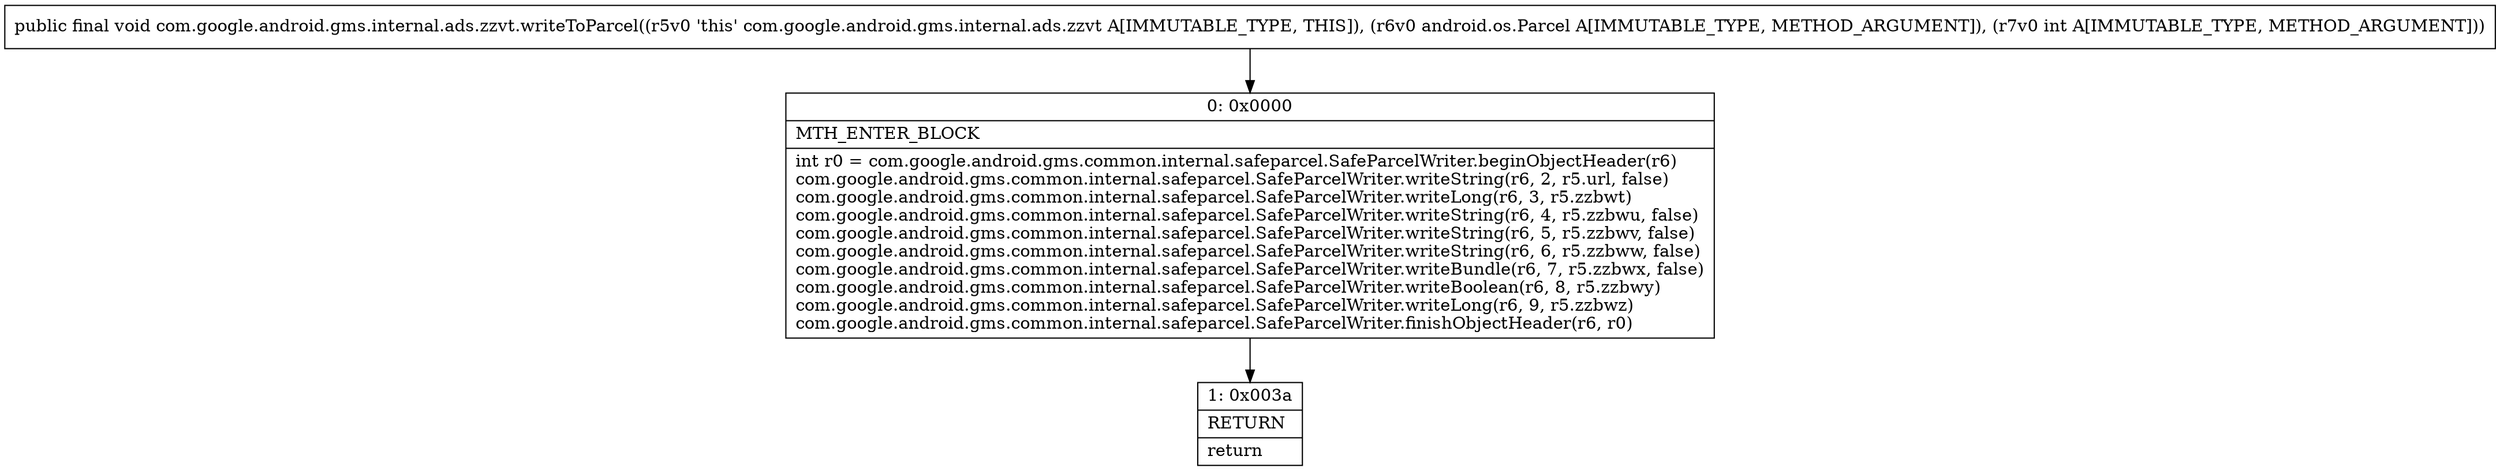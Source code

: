 digraph "CFG forcom.google.android.gms.internal.ads.zzvt.writeToParcel(Landroid\/os\/Parcel;I)V" {
Node_0 [shape=record,label="{0\:\ 0x0000|MTH_ENTER_BLOCK\l|int r0 = com.google.android.gms.common.internal.safeparcel.SafeParcelWriter.beginObjectHeader(r6)\lcom.google.android.gms.common.internal.safeparcel.SafeParcelWriter.writeString(r6, 2, r5.url, false)\lcom.google.android.gms.common.internal.safeparcel.SafeParcelWriter.writeLong(r6, 3, r5.zzbwt)\lcom.google.android.gms.common.internal.safeparcel.SafeParcelWriter.writeString(r6, 4, r5.zzbwu, false)\lcom.google.android.gms.common.internal.safeparcel.SafeParcelWriter.writeString(r6, 5, r5.zzbwv, false)\lcom.google.android.gms.common.internal.safeparcel.SafeParcelWriter.writeString(r6, 6, r5.zzbww, false)\lcom.google.android.gms.common.internal.safeparcel.SafeParcelWriter.writeBundle(r6, 7, r5.zzbwx, false)\lcom.google.android.gms.common.internal.safeparcel.SafeParcelWriter.writeBoolean(r6, 8, r5.zzbwy)\lcom.google.android.gms.common.internal.safeparcel.SafeParcelWriter.writeLong(r6, 9, r5.zzbwz)\lcom.google.android.gms.common.internal.safeparcel.SafeParcelWriter.finishObjectHeader(r6, r0)\l}"];
Node_1 [shape=record,label="{1\:\ 0x003a|RETURN\l|return\l}"];
MethodNode[shape=record,label="{public final void com.google.android.gms.internal.ads.zzvt.writeToParcel((r5v0 'this' com.google.android.gms.internal.ads.zzvt A[IMMUTABLE_TYPE, THIS]), (r6v0 android.os.Parcel A[IMMUTABLE_TYPE, METHOD_ARGUMENT]), (r7v0 int A[IMMUTABLE_TYPE, METHOD_ARGUMENT])) }"];
MethodNode -> Node_0;
Node_0 -> Node_1;
}

